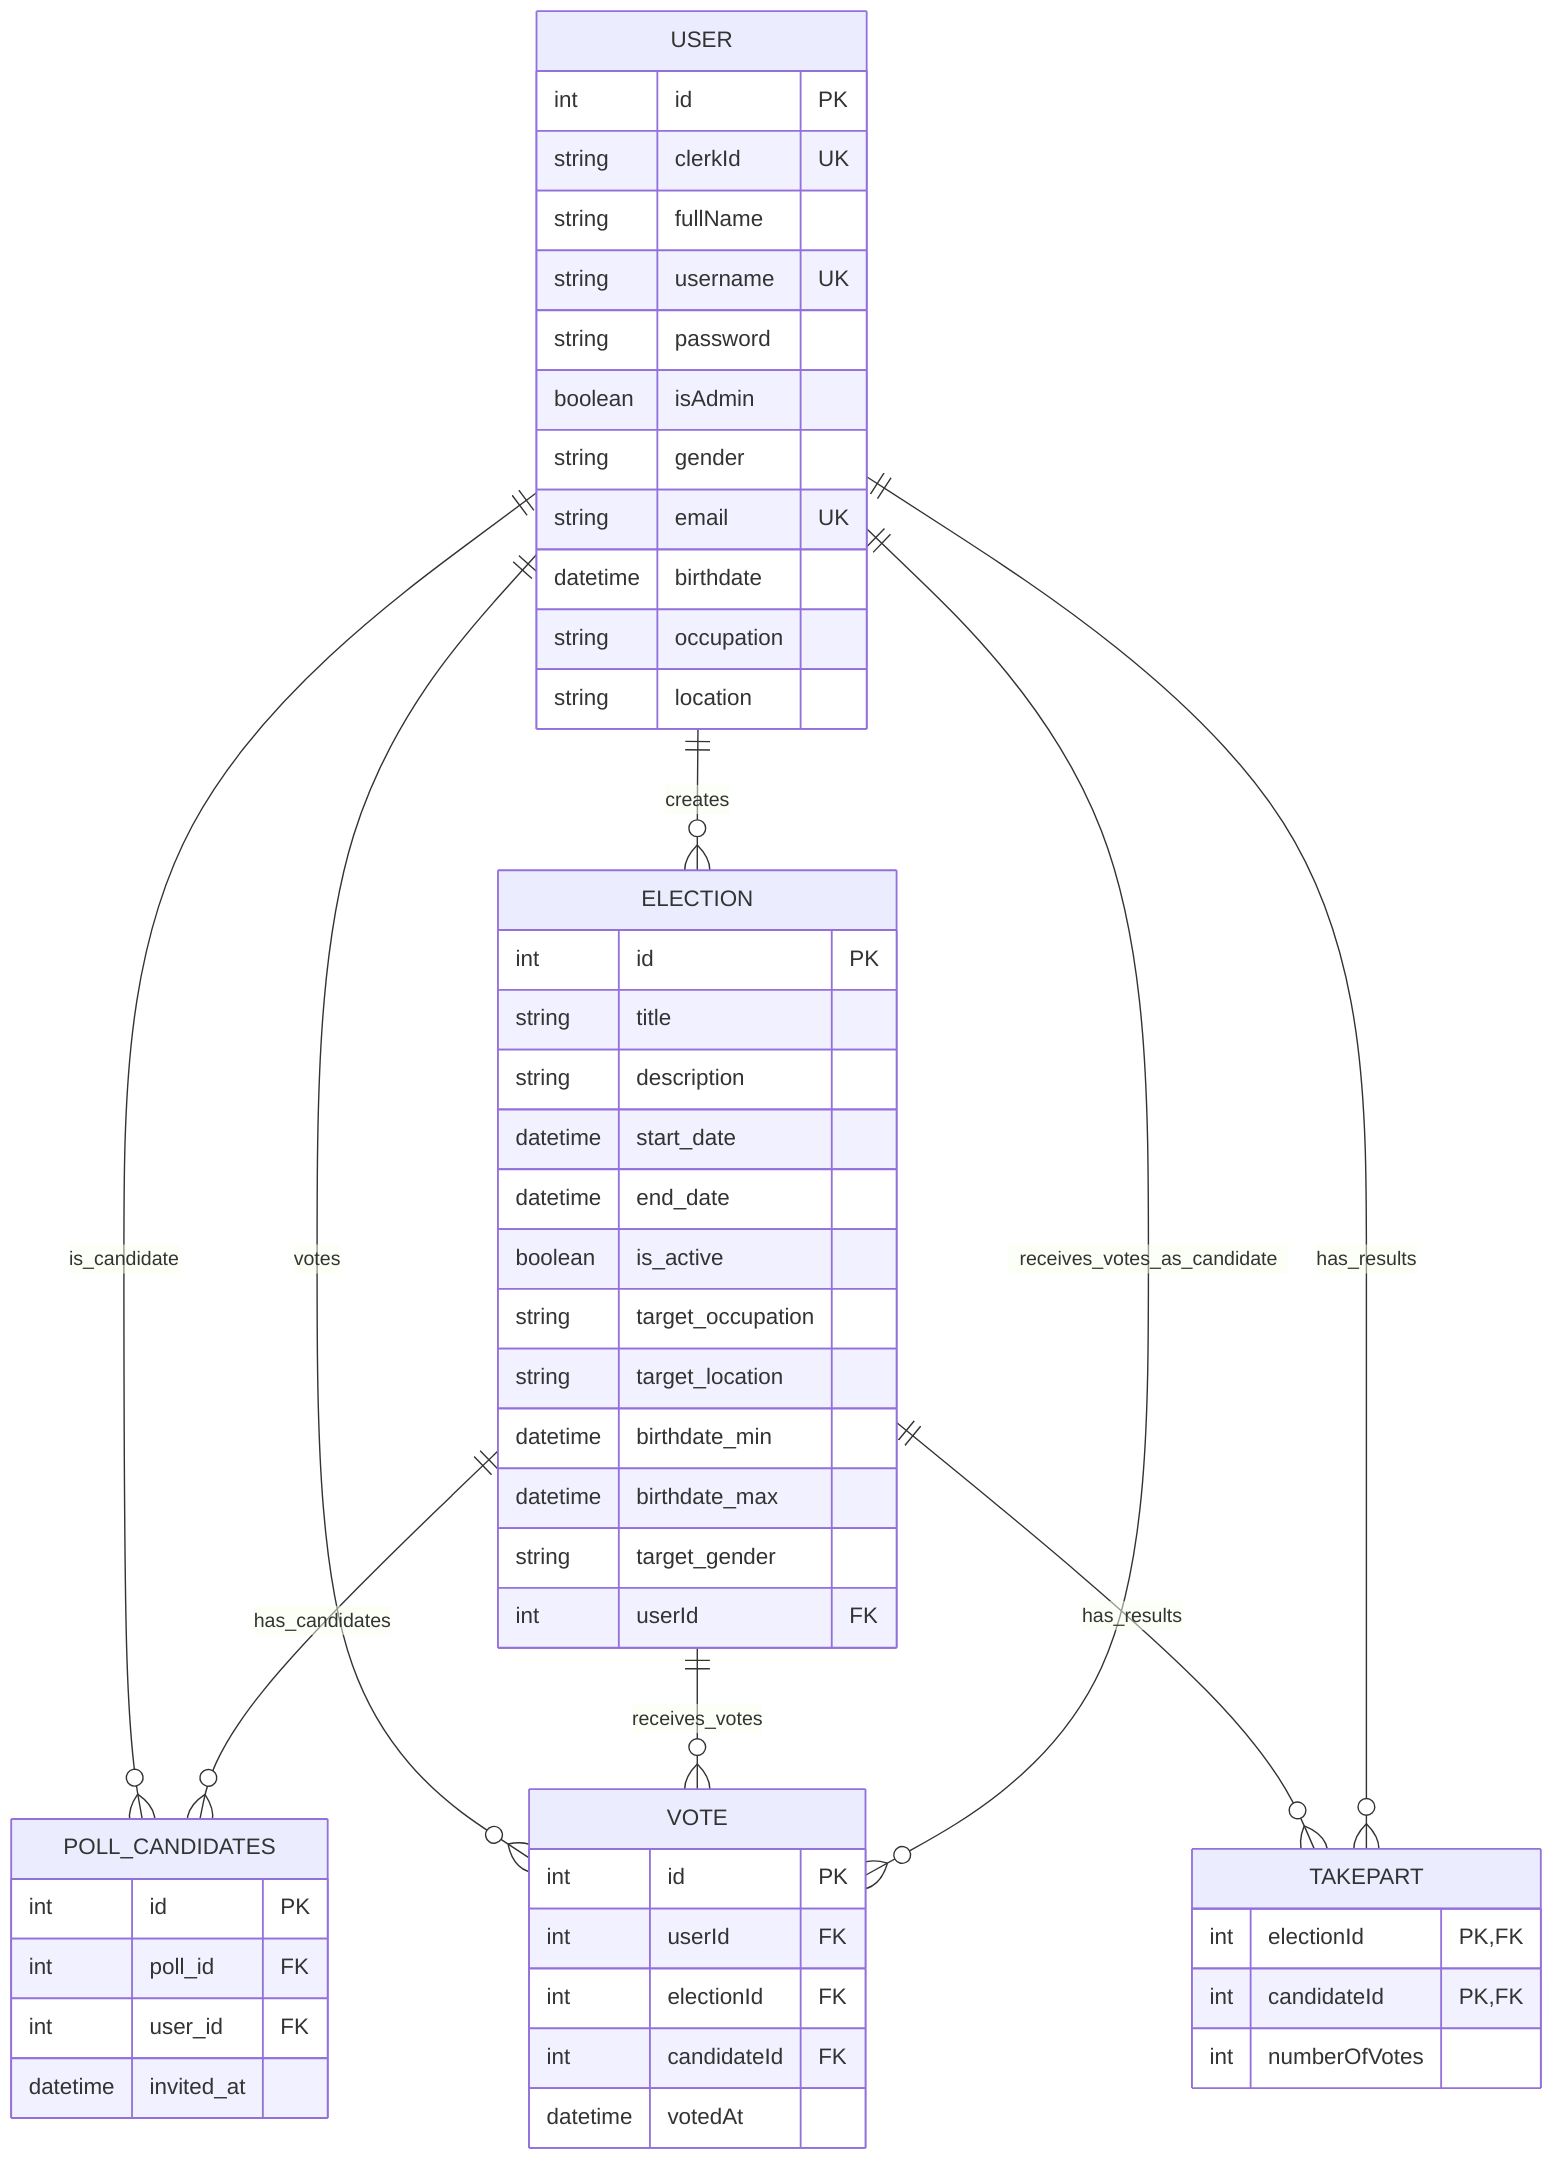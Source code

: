 erDiagram
    USER {
        int id PK
        string clerkId UK
        string fullName
        string username UK
        string password
        boolean isAdmin
        string gender
        string email UK
        datetime birthdate
        string occupation
        string location
    }

    ELECTION {
        int id PK
        string title
        string description
        datetime start_date
        datetime end_date
        boolean is_active
        string target_occupation
        string target_location
        datetime birthdate_min
        datetime birthdate_max
        string target_gender
        int userId FK
    }

    POLL_CANDIDATES {
        int id PK
        int poll_id FK
        int user_id FK
        datetime invited_at
    }

    VOTE {
        int id PK
        int userId FK
        int electionId FK
        int candidateId FK
        datetime votedAt
    }

    TAKEPART {
        int electionId PK,FK
        int candidateId PK,FK
        int numberOfVotes
    }

    %% Συσχετίσεις
    USER ||--o{ ELECTION : "creates"
    USER ||--o{ POLL_CANDIDATES : "is_candidate"
    ELECTION ||--o{ POLL_CANDIDATES : "has_candidates"
    USER ||--o{ VOTE : "votes"
    ELECTION ||--o{ VOTE : "receives_votes"
    USER ||--o{ VOTE : "receives_votes_as_candidate"
    ELECTION ||--o{ TAKEPART : "has_results"
    USER ||--o{ TAKEPART : "has_results"